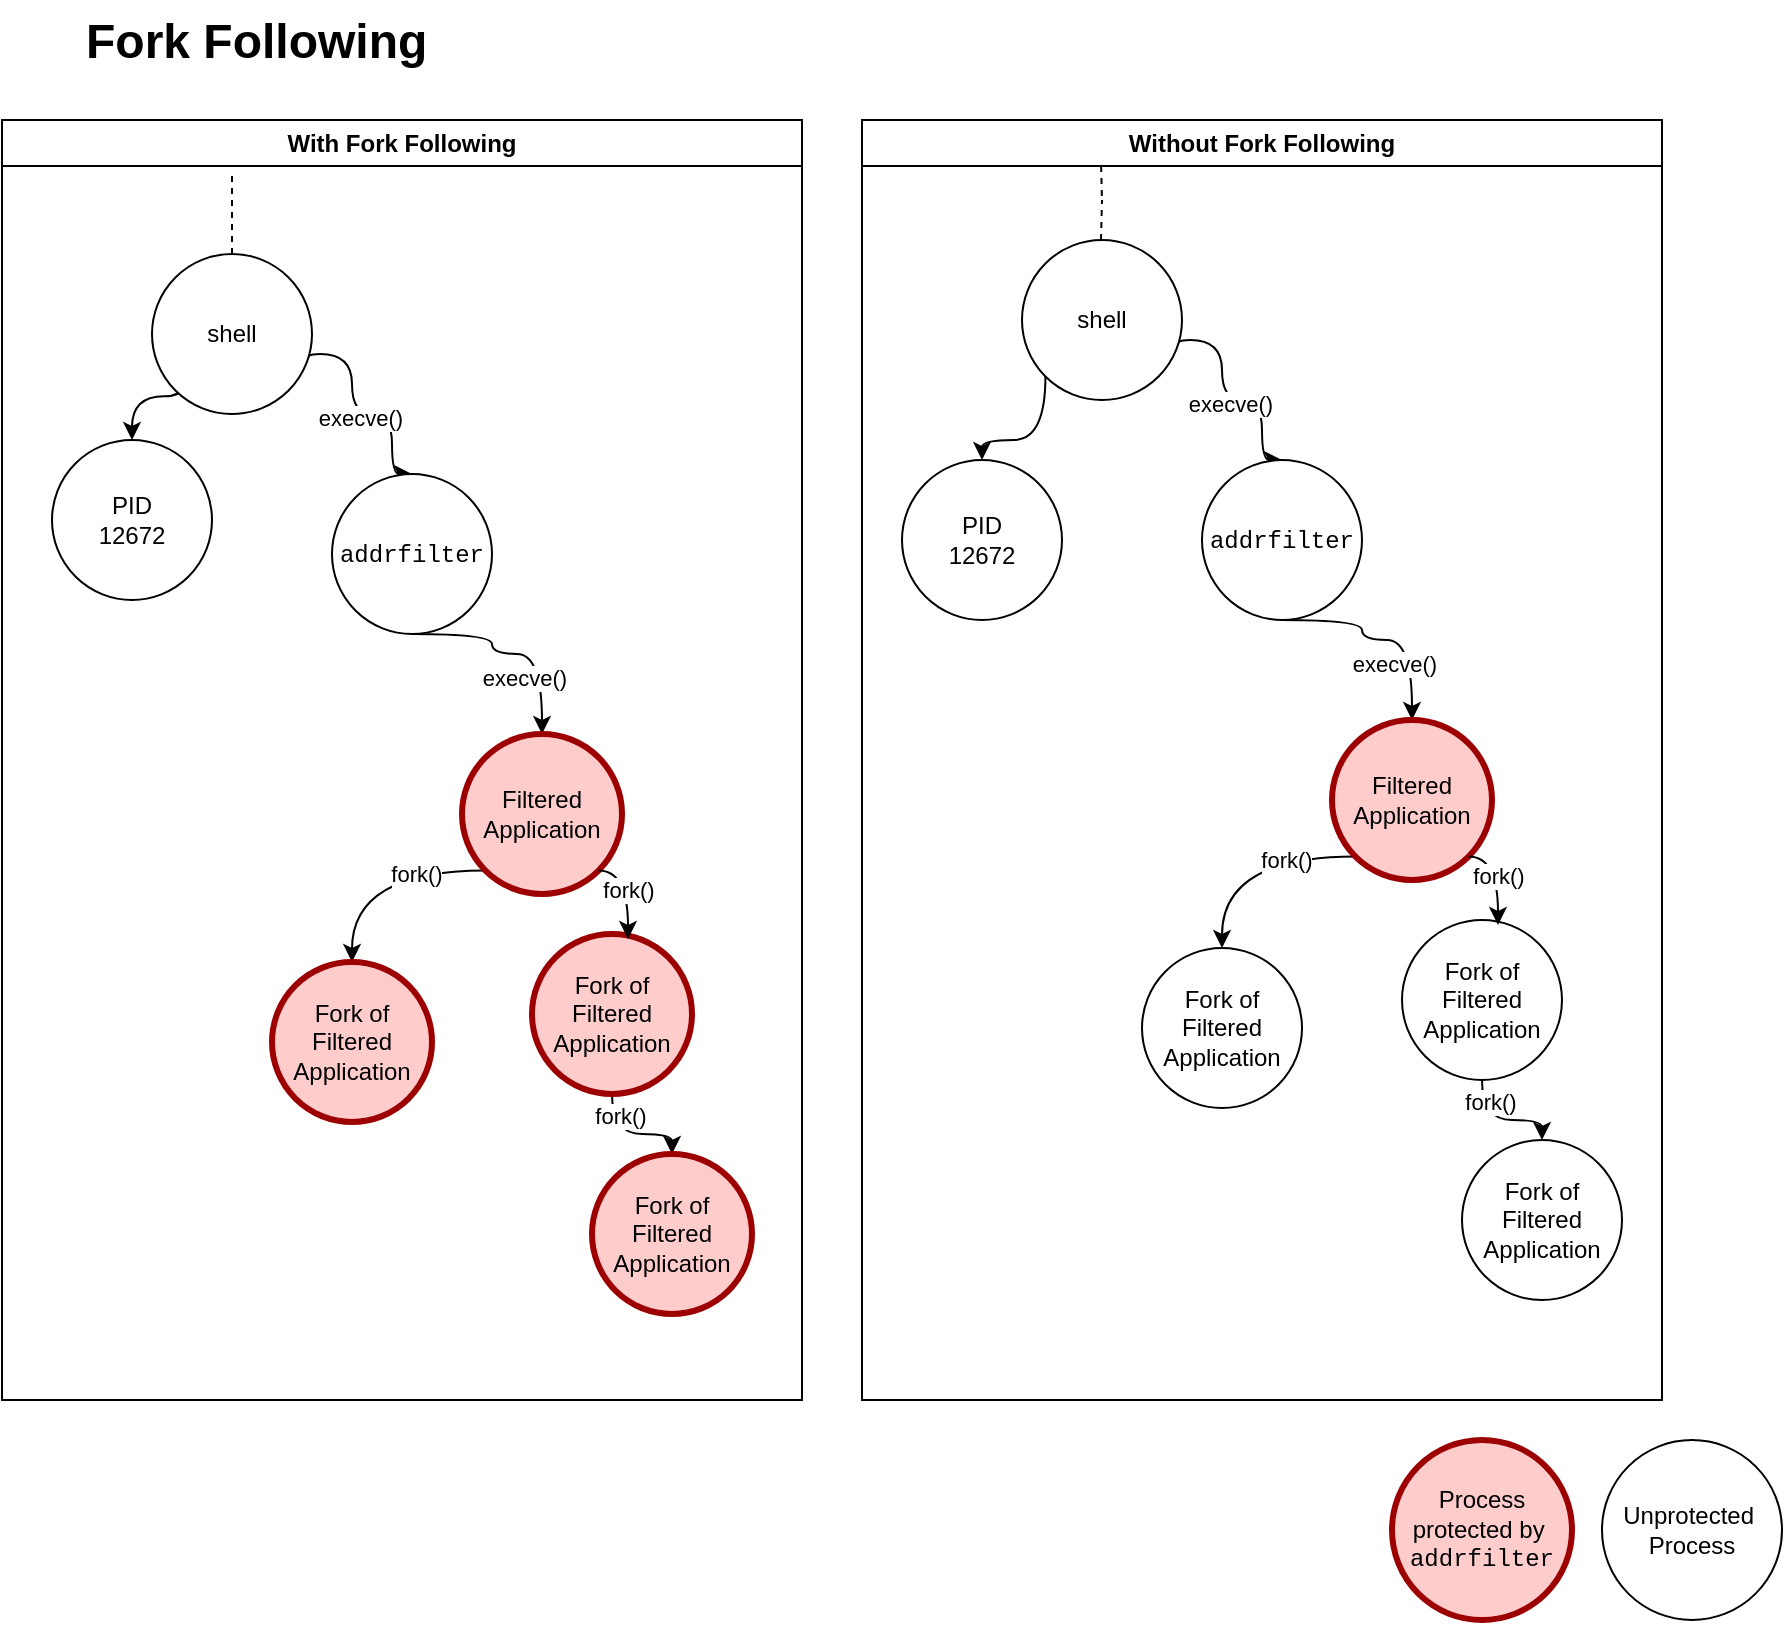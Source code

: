 <mxfile version="26.2.2">
  <diagram name="Page-1" id="45a6_D2YwnQw7eydpdMG">
    <mxGraphModel dx="1454" dy="1079" grid="1" gridSize="10" guides="1" tooltips="1" connect="1" arrows="1" fold="1" page="1" pageScale="1" pageWidth="1169" pageHeight="827" math="0" shadow="0">
      <root>
        <mxCell id="0" />
        <mxCell id="1" parent="0" />
        <mxCell id="LE_znHIpe_kyLAJ8eU4S-43" value="With Fork Following" style="swimlane;whiteSpace=wrap;html=1;container=0;" vertex="1" parent="1">
          <mxGeometry x="140" y="60" width="400" height="640" as="geometry" />
        </mxCell>
        <mxCell id="LE_znHIpe_kyLAJ8eU4S-19" style="edgeStyle=orthogonalEdgeStyle;rounded=0;orthogonalLoop=1;jettySize=auto;html=1;exitX=1;exitY=1;exitDx=0;exitDy=0;entryX=0.5;entryY=0;entryDx=0;entryDy=0;curved=1;" edge="1" parent="1" source="LE_znHIpe_kyLAJ8eU4S-23" target="LE_znHIpe_kyLAJ8eU4S-27">
          <mxGeometry relative="1" as="geometry">
            <Array as="points">
              <mxPoint x="718" y="170" />
              <mxPoint x="750" y="170" />
              <mxPoint x="750" y="200" />
              <mxPoint x="770" y="200" />
            </Array>
          </mxGeometry>
        </mxCell>
        <mxCell id="LE_znHIpe_kyLAJ8eU4S-20" value="execve()" style="edgeLabel;html=1;align=center;verticalAlign=middle;resizable=0;points=[];" vertex="1" connectable="0" parent="LE_znHIpe_kyLAJ8eU4S-19">
          <mxGeometry x="0.2" y="-2" relative="1" as="geometry">
            <mxPoint as="offset" />
          </mxGeometry>
        </mxCell>
        <mxCell id="LE_znHIpe_kyLAJ8eU4S-21" style="edgeStyle=orthogonalEdgeStyle;rounded=0;orthogonalLoop=1;jettySize=auto;html=1;exitX=0;exitY=1;exitDx=0;exitDy=0;entryX=0.5;entryY=0;entryDx=0;entryDy=0;curved=1;" edge="1" parent="1" source="LE_znHIpe_kyLAJ8eU4S-23" target="LE_znHIpe_kyLAJ8eU4S-24">
          <mxGeometry relative="1" as="geometry" />
        </mxCell>
        <mxCell id="LE_znHIpe_kyLAJ8eU4S-23" value="shell" style="ellipse;whiteSpace=wrap;html=1;aspect=fixed;" vertex="1" parent="1">
          <mxGeometry x="650" y="120" width="80" height="80" as="geometry" />
        </mxCell>
        <mxCell id="LE_znHIpe_kyLAJ8eU4S-24" value="PID&lt;div&gt;12672&lt;/div&gt;" style="ellipse;whiteSpace=wrap;html=1;aspect=fixed;" vertex="1" parent="1">
          <mxGeometry x="590" y="230" width="80" height="80" as="geometry" />
        </mxCell>
        <mxCell id="LE_znHIpe_kyLAJ8eU4S-25" style="edgeStyle=orthogonalEdgeStyle;rounded=0;orthogonalLoop=1;jettySize=auto;html=1;exitX=0.5;exitY=1;exitDx=0;exitDy=0;entryX=0.5;entryY=0;entryDx=0;entryDy=0;curved=1;" edge="1" parent="1" source="LE_znHIpe_kyLAJ8eU4S-27" target="LE_znHIpe_kyLAJ8eU4S-30">
          <mxGeometry relative="1" as="geometry">
            <Array as="points">
              <mxPoint x="820" y="310" />
              <mxPoint x="820" y="320" />
              <mxPoint x="845" y="320" />
            </Array>
          </mxGeometry>
        </mxCell>
        <mxCell id="LE_znHIpe_kyLAJ8eU4S-26" value="execve()" style="edgeLabel;html=1;align=center;verticalAlign=middle;resizable=0;points=[];" vertex="1" connectable="0" parent="LE_znHIpe_kyLAJ8eU4S-25">
          <mxGeometry x="0.22" y="-6" relative="1" as="geometry">
            <mxPoint x="-4" y="6" as="offset" />
          </mxGeometry>
        </mxCell>
        <mxCell id="LE_znHIpe_kyLAJ8eU4S-27" value="&lt;font face=&quot;Courier New&quot;&gt;addrfilter&lt;/font&gt;" style="ellipse;whiteSpace=wrap;html=1;aspect=fixed;" vertex="1" parent="1">
          <mxGeometry x="740" y="230" width="80" height="80" as="geometry" />
        </mxCell>
        <mxCell id="LE_znHIpe_kyLAJ8eU4S-28" style="edgeStyle=orthogonalEdgeStyle;rounded=0;orthogonalLoop=1;jettySize=auto;html=1;exitX=0;exitY=1;exitDx=0;exitDy=0;entryX=0.5;entryY=0;entryDx=0;entryDy=0;curved=1;" edge="1" parent="1" source="LE_znHIpe_kyLAJ8eU4S-30" target="LE_znHIpe_kyLAJ8eU4S-35">
          <mxGeometry relative="1" as="geometry" />
        </mxCell>
        <mxCell id="LE_znHIpe_kyLAJ8eU4S-29" value="fork()" style="edgeLabel;html=1;align=center;verticalAlign=middle;resizable=0;points=[];" vertex="1" connectable="0" parent="LE_znHIpe_kyLAJ8eU4S-28">
          <mxGeometry x="-0.382" y="1" relative="1" as="geometry">
            <mxPoint as="offset" />
          </mxGeometry>
        </mxCell>
        <mxCell id="LE_znHIpe_kyLAJ8eU4S-30" value="Filtered&lt;div&gt;Application&lt;/div&gt;" style="ellipse;whiteSpace=wrap;html=1;aspect=fixed;strokeWidth=3;strokeColor=light-dark(#9c0000, #ededed);fillColor=#FFCCCC;" vertex="1" parent="1">
          <mxGeometry x="805" y="360" width="80" height="80" as="geometry" />
        </mxCell>
        <mxCell id="LE_znHIpe_kyLAJ8eU4S-31" style="edgeStyle=orthogonalEdgeStyle;rounded=0;orthogonalLoop=1;jettySize=auto;html=1;exitX=0.5;exitY=1;exitDx=0;exitDy=0;curved=1;" edge="1" parent="1" source="LE_znHIpe_kyLAJ8eU4S-33" target="LE_znHIpe_kyLAJ8eU4S-36">
          <mxGeometry relative="1" as="geometry" />
        </mxCell>
        <mxCell id="LE_znHIpe_kyLAJ8eU4S-32" value="fork()" style="edgeLabel;html=1;align=center;verticalAlign=middle;resizable=0;points=[];" vertex="1" connectable="0" parent="LE_znHIpe_kyLAJ8eU4S-31">
          <mxGeometry x="-0.65" y="4" relative="1" as="geometry">
            <mxPoint as="offset" />
          </mxGeometry>
        </mxCell>
        <mxCell id="LE_znHIpe_kyLAJ8eU4S-33" value="Fork of&lt;div&gt;Filtered&lt;div&gt;Application&lt;/div&gt;&lt;/div&gt;" style="ellipse;whiteSpace=wrap;html=1;aspect=fixed;strokeWidth=1;strokeColor=light-dark(#000000,#EDEDED);" vertex="1" parent="1">
          <mxGeometry x="840" y="460" width="80" height="80" as="geometry" />
        </mxCell>
        <mxCell id="LE_znHIpe_kyLAJ8eU4S-34" value="fork()" style="edgeStyle=orthogonalEdgeStyle;rounded=0;orthogonalLoop=1;jettySize=auto;html=1;exitX=1;exitY=1;exitDx=0;exitDy=0;entryX=0.6;entryY=0.031;entryDx=0;entryDy=0;entryPerimeter=0;curved=1;" edge="1" parent="1" source="LE_znHIpe_kyLAJ8eU4S-30" target="LE_znHIpe_kyLAJ8eU4S-33">
          <mxGeometry relative="1" as="geometry" />
        </mxCell>
        <mxCell id="LE_znHIpe_kyLAJ8eU4S-35" value="Fork of&lt;div&gt;Filtered&lt;div&gt;Application&lt;/div&gt;&lt;/div&gt;" style="ellipse;whiteSpace=wrap;html=1;aspect=fixed;strokeWidth=1;strokeColor=light-dark(#000000,#EDEDED);" vertex="1" parent="1">
          <mxGeometry x="710" y="474" width="80" height="80" as="geometry" />
        </mxCell>
        <mxCell id="LE_znHIpe_kyLAJ8eU4S-36" value="Fork of&lt;div&gt;Filtered&lt;div&gt;Application&lt;/div&gt;&lt;/div&gt;" style="ellipse;whiteSpace=wrap;html=1;aspect=fixed;strokeWidth=1;strokeColor=light-dark(#000000,#EDEDED);" vertex="1" parent="1">
          <mxGeometry x="870" y="570" width="80" height="80" as="geometry" />
        </mxCell>
        <mxCell id="LE_znHIpe_kyLAJ8eU4S-37" style="edgeStyle=orthogonalEdgeStyle;rounded=0;orthogonalLoop=1;jettySize=auto;html=1;exitX=0.5;exitY=0;exitDx=0;exitDy=0;endArrow=none;startFill=0;dashed=1;" edge="1" parent="1">
          <mxGeometry relative="1" as="geometry">
            <mxPoint x="689.5" y="80" as="targetPoint" />
            <mxPoint x="689.5" y="120" as="sourcePoint" />
          </mxGeometry>
        </mxCell>
        <mxCell id="LE_znHIpe_kyLAJ8eU4S-41" value="&lt;h1 style=&quot;margin-top: 0px;&quot;&gt;Fork Following&lt;/h1&gt;" style="text;html=1;whiteSpace=wrap;overflow=hidden;rounded=0;" vertex="1" parent="1">
          <mxGeometry x="180" width="180" height="120" as="geometry" />
        </mxCell>
        <mxCell id="LE_znHIpe_kyLAJ8eU4S-2" value="PID&lt;div&gt;12672&lt;/div&gt;" style="ellipse;whiteSpace=wrap;html=1;aspect=fixed;container=0;" vertex="1" parent="1">
          <mxGeometry x="165" y="220" width="80" height="80" as="geometry" />
        </mxCell>
        <mxCell id="LE_znHIpe_kyLAJ8eU4S-4" style="edgeStyle=orthogonalEdgeStyle;rounded=0;orthogonalLoop=1;jettySize=auto;html=1;exitX=1;exitY=1;exitDx=0;exitDy=0;entryX=0.5;entryY=0;entryDx=0;entryDy=0;curved=1;" edge="1" parent="1" source="LE_znHIpe_kyLAJ8eU4S-1" target="LE_znHIpe_kyLAJ8eU4S-3">
          <mxGeometry relative="1" as="geometry">
            <Array as="points">
              <mxPoint x="283" y="177" />
              <mxPoint x="315" y="177" />
              <mxPoint x="315" y="207" />
              <mxPoint x="335" y="207" />
            </Array>
          </mxGeometry>
        </mxCell>
        <mxCell id="LE_znHIpe_kyLAJ8eU4S-5" value="execve()" style="edgeLabel;html=1;align=center;verticalAlign=middle;resizable=0;points=[];container=0;" vertex="1" connectable="0" parent="LE_znHIpe_kyLAJ8eU4S-4">
          <mxGeometry x="0.2" y="-2" relative="1" as="geometry">
            <mxPoint as="offset" />
          </mxGeometry>
        </mxCell>
        <mxCell id="LE_znHIpe_kyLAJ8eU4S-17" style="edgeStyle=orthogonalEdgeStyle;rounded=0;orthogonalLoop=1;jettySize=auto;html=1;exitX=0;exitY=1;exitDx=0;exitDy=0;curved=1;entryX=0.5;entryY=0;entryDx=0;entryDy=0;" edge="1" parent="1" target="LE_znHIpe_kyLAJ8eU4S-2">
          <mxGeometry relative="1" as="geometry">
            <mxPoint x="236.716" y="175.284" as="sourcePoint" />
            <mxPoint x="205" y="217" as="targetPoint" />
          </mxGeometry>
        </mxCell>
        <mxCell id="LE_znHIpe_kyLAJ8eU4S-18" style="edgeStyle=orthogonalEdgeStyle;rounded=0;orthogonalLoop=1;jettySize=auto;html=1;exitX=0.5;exitY=0;exitDx=0;exitDy=0;endArrow=none;startFill=0;dashed=1;" edge="1" parent="1" source="LE_znHIpe_kyLAJ8eU4S-1">
          <mxGeometry relative="1" as="geometry">
            <mxPoint x="255" y="87" as="targetPoint" />
          </mxGeometry>
        </mxCell>
        <mxCell id="LE_znHIpe_kyLAJ8eU4S-1" value="shell" style="ellipse;whiteSpace=wrap;html=1;aspect=fixed;container=0;" vertex="1" parent="1">
          <mxGeometry x="215" y="127" width="80" height="80" as="geometry" />
        </mxCell>
        <mxCell id="LE_znHIpe_kyLAJ8eU4S-7" style="edgeStyle=orthogonalEdgeStyle;rounded=0;orthogonalLoop=1;jettySize=auto;html=1;exitX=0.5;exitY=1;exitDx=0;exitDy=0;entryX=0.5;entryY=0;entryDx=0;entryDy=0;curved=1;" edge="1" parent="1" source="LE_znHIpe_kyLAJ8eU4S-3" target="LE_znHIpe_kyLAJ8eU4S-6">
          <mxGeometry relative="1" as="geometry">
            <Array as="points">
              <mxPoint x="385" y="317" />
              <mxPoint x="385" y="327" />
              <mxPoint x="410" y="327" />
            </Array>
          </mxGeometry>
        </mxCell>
        <mxCell id="LE_znHIpe_kyLAJ8eU4S-9" value="execve()" style="edgeLabel;html=1;align=center;verticalAlign=middle;resizable=0;points=[];container=0;" vertex="1" connectable="0" parent="LE_znHIpe_kyLAJ8eU4S-7">
          <mxGeometry x="0.22" y="-6" relative="1" as="geometry">
            <mxPoint x="-4" y="6" as="offset" />
          </mxGeometry>
        </mxCell>
        <mxCell id="LE_znHIpe_kyLAJ8eU4S-3" value="&lt;font face=&quot;Courier New&quot;&gt;addrfilter&lt;/font&gt;" style="ellipse;whiteSpace=wrap;html=1;aspect=fixed;container=0;" vertex="1" parent="1">
          <mxGeometry x="305" y="237" width="80" height="80" as="geometry" />
        </mxCell>
        <mxCell id="LE_znHIpe_kyLAJ8eU4S-13" style="edgeStyle=orthogonalEdgeStyle;rounded=0;orthogonalLoop=1;jettySize=auto;html=1;exitX=0;exitY=1;exitDx=0;exitDy=0;entryX=0.5;entryY=0;entryDx=0;entryDy=0;curved=1;" edge="1" parent="1" source="LE_znHIpe_kyLAJ8eU4S-6" target="LE_znHIpe_kyLAJ8eU4S-11">
          <mxGeometry relative="1" as="geometry" />
        </mxCell>
        <mxCell id="LE_znHIpe_kyLAJ8eU4S-15" value="fork()" style="edgeLabel;html=1;align=center;verticalAlign=middle;resizable=0;points=[];container=0;" vertex="1" connectable="0" parent="LE_znHIpe_kyLAJ8eU4S-13">
          <mxGeometry x="-0.382" y="1" relative="1" as="geometry">
            <mxPoint as="offset" />
          </mxGeometry>
        </mxCell>
        <mxCell id="LE_znHIpe_kyLAJ8eU4S-6" value="Filtered&lt;div&gt;Application&lt;/div&gt;" style="ellipse;whiteSpace=wrap;html=1;aspect=fixed;strokeWidth=3;strokeColor=light-dark(#9c0000, #ededed);container=0;fillColor=#FFCCCC;" vertex="1" parent="1">
          <mxGeometry x="370" y="367" width="80" height="80" as="geometry" />
        </mxCell>
        <mxCell id="LE_znHIpe_kyLAJ8eU4S-14" style="edgeStyle=orthogonalEdgeStyle;rounded=0;orthogonalLoop=1;jettySize=auto;html=1;exitX=0.5;exitY=1;exitDx=0;exitDy=0;curved=1;" edge="1" parent="1" source="LE_znHIpe_kyLAJ8eU4S-8" target="LE_znHIpe_kyLAJ8eU4S-12">
          <mxGeometry relative="1" as="geometry" />
        </mxCell>
        <mxCell id="LE_znHIpe_kyLAJ8eU4S-16" value="fork()" style="edgeLabel;html=1;align=center;verticalAlign=middle;resizable=0;points=[];container=0;" vertex="1" connectable="0" parent="LE_znHIpe_kyLAJ8eU4S-14">
          <mxGeometry x="-0.65" y="4" relative="1" as="geometry">
            <mxPoint as="offset" />
          </mxGeometry>
        </mxCell>
        <mxCell id="LE_znHIpe_kyLAJ8eU4S-8" value="Fork of&lt;div&gt;Filtered&lt;div&gt;Application&lt;/div&gt;&lt;/div&gt;" style="ellipse;whiteSpace=wrap;html=1;aspect=fixed;strokeWidth=3;strokeColor=light-dark(#9c0000, #ededed);container=0;fillColor=#FFCCCC;" vertex="1" parent="1">
          <mxGeometry x="405" y="467" width="80" height="80" as="geometry" />
        </mxCell>
        <mxCell id="LE_znHIpe_kyLAJ8eU4S-10" value="fork()" style="edgeStyle=orthogonalEdgeStyle;rounded=0;orthogonalLoop=1;jettySize=auto;html=1;exitX=1;exitY=1;exitDx=0;exitDy=0;entryX=0.6;entryY=0.031;entryDx=0;entryDy=0;entryPerimeter=0;curved=1;" edge="1" parent="1" source="LE_znHIpe_kyLAJ8eU4S-6" target="LE_znHIpe_kyLAJ8eU4S-8">
          <mxGeometry relative="1" as="geometry" />
        </mxCell>
        <mxCell id="LE_znHIpe_kyLAJ8eU4S-11" value="Fork of&lt;div&gt;Filtered&lt;div&gt;Application&lt;/div&gt;&lt;/div&gt;" style="ellipse;whiteSpace=wrap;html=1;aspect=fixed;strokeWidth=3;strokeColor=light-dark(#9c0000, #ededed);container=0;fillColor=#FFCCCC;" vertex="1" parent="1">
          <mxGeometry x="275" y="481" width="80" height="80" as="geometry" />
        </mxCell>
        <mxCell id="LE_znHIpe_kyLAJ8eU4S-12" value="Fork of&lt;div&gt;Filtered&lt;div&gt;Application&lt;/div&gt;&lt;/div&gt;" style="ellipse;whiteSpace=wrap;html=1;aspect=fixed;strokeWidth=3;strokeColor=light-dark(#9c0000, #ededed);container=0;fillColor=#FFCCCC;" vertex="1" parent="1">
          <mxGeometry x="435" y="577" width="80" height="80" as="geometry" />
        </mxCell>
        <mxCell id="LE_znHIpe_kyLAJ8eU4S-83" value="Without Fork Following" style="swimlane;whiteSpace=wrap;html=1;container=0;" vertex="1" parent="1">
          <mxGeometry x="570" y="60" width="400" height="640" as="geometry" />
        </mxCell>
        <mxCell id="LE_znHIpe_kyLAJ8eU4S-38" value="Unprotected&amp;nbsp;&lt;div&gt;Process&lt;/div&gt;" style="ellipse;whiteSpace=wrap;html=1;aspect=fixed;" vertex="1" parent="1">
          <mxGeometry x="940" y="720" width="90" height="90" as="geometry" />
        </mxCell>
        <mxCell id="LE_znHIpe_kyLAJ8eU4S-39" value="Process protected by&amp;nbsp;&lt;div&gt;&lt;font face=&quot;Courier New&quot;&gt;addrfilter&lt;/font&gt;&lt;/div&gt;" style="ellipse;whiteSpace=wrap;html=1;aspect=fixed;strokeWidth=3;strokeColor=light-dark(#9c0000, #ededed);fillColor=#FFCCCC;" vertex="1" parent="1">
          <mxGeometry x="835" y="720" width="90" height="90" as="geometry" />
        </mxCell>
      </root>
    </mxGraphModel>
  </diagram>
</mxfile>
